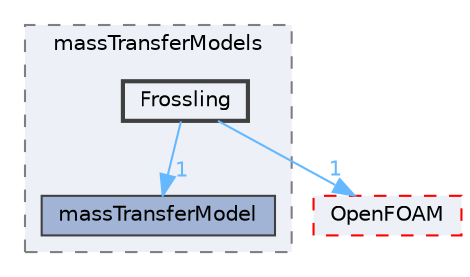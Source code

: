 digraph "src/phaseSystemModels/reactingEuler/multiphaseSystem/interfacialCompositionModels/massTransferModels/Frossling"
{
 // LATEX_PDF_SIZE
  bgcolor="transparent";
  edge [fontname=Helvetica,fontsize=10,labelfontname=Helvetica,labelfontsize=10];
  node [fontname=Helvetica,fontsize=10,shape=box,height=0.2,width=0.4];
  compound=true
  subgraph clusterdir_a4794796310765c689f03c8d327020cb {
    graph [ bgcolor="#edf0f7", pencolor="grey50", label="massTransferModels", fontname=Helvetica,fontsize=10 style="filled,dashed", URL="dir_a4794796310765c689f03c8d327020cb.html",tooltip=""]
  dir_a5077a971f9baff9220be15bdbf942c8 [label="massTransferModel", fillcolor="#a2b4d6", color="grey25", style="filled", URL="dir_a5077a971f9baff9220be15bdbf942c8.html",tooltip=""];
  dir_46c30514c277c03b66ff4b05646ad015 [label="Frossling", fillcolor="#edf0f7", color="grey25", style="filled,bold", URL="dir_46c30514c277c03b66ff4b05646ad015.html",tooltip=""];
  }
  dir_c5473ff19b20e6ec4dfe5c310b3778a8 [label="OpenFOAM", fillcolor="#edf0f7", color="red", style="filled,dashed", URL="dir_c5473ff19b20e6ec4dfe5c310b3778a8.html",tooltip=""];
  dir_46c30514c277c03b66ff4b05646ad015->dir_a5077a971f9baff9220be15bdbf942c8 [headlabel="1", labeldistance=1.5 headhref="dir_001503_002323.html" href="dir_001503_002323.html" color="steelblue1" fontcolor="steelblue1"];
  dir_46c30514c277c03b66ff4b05646ad015->dir_c5473ff19b20e6ec4dfe5c310b3778a8 [headlabel="1", labeldistance=1.5 headhref="dir_001503_002695.html" href="dir_001503_002695.html" color="steelblue1" fontcolor="steelblue1"];
}
